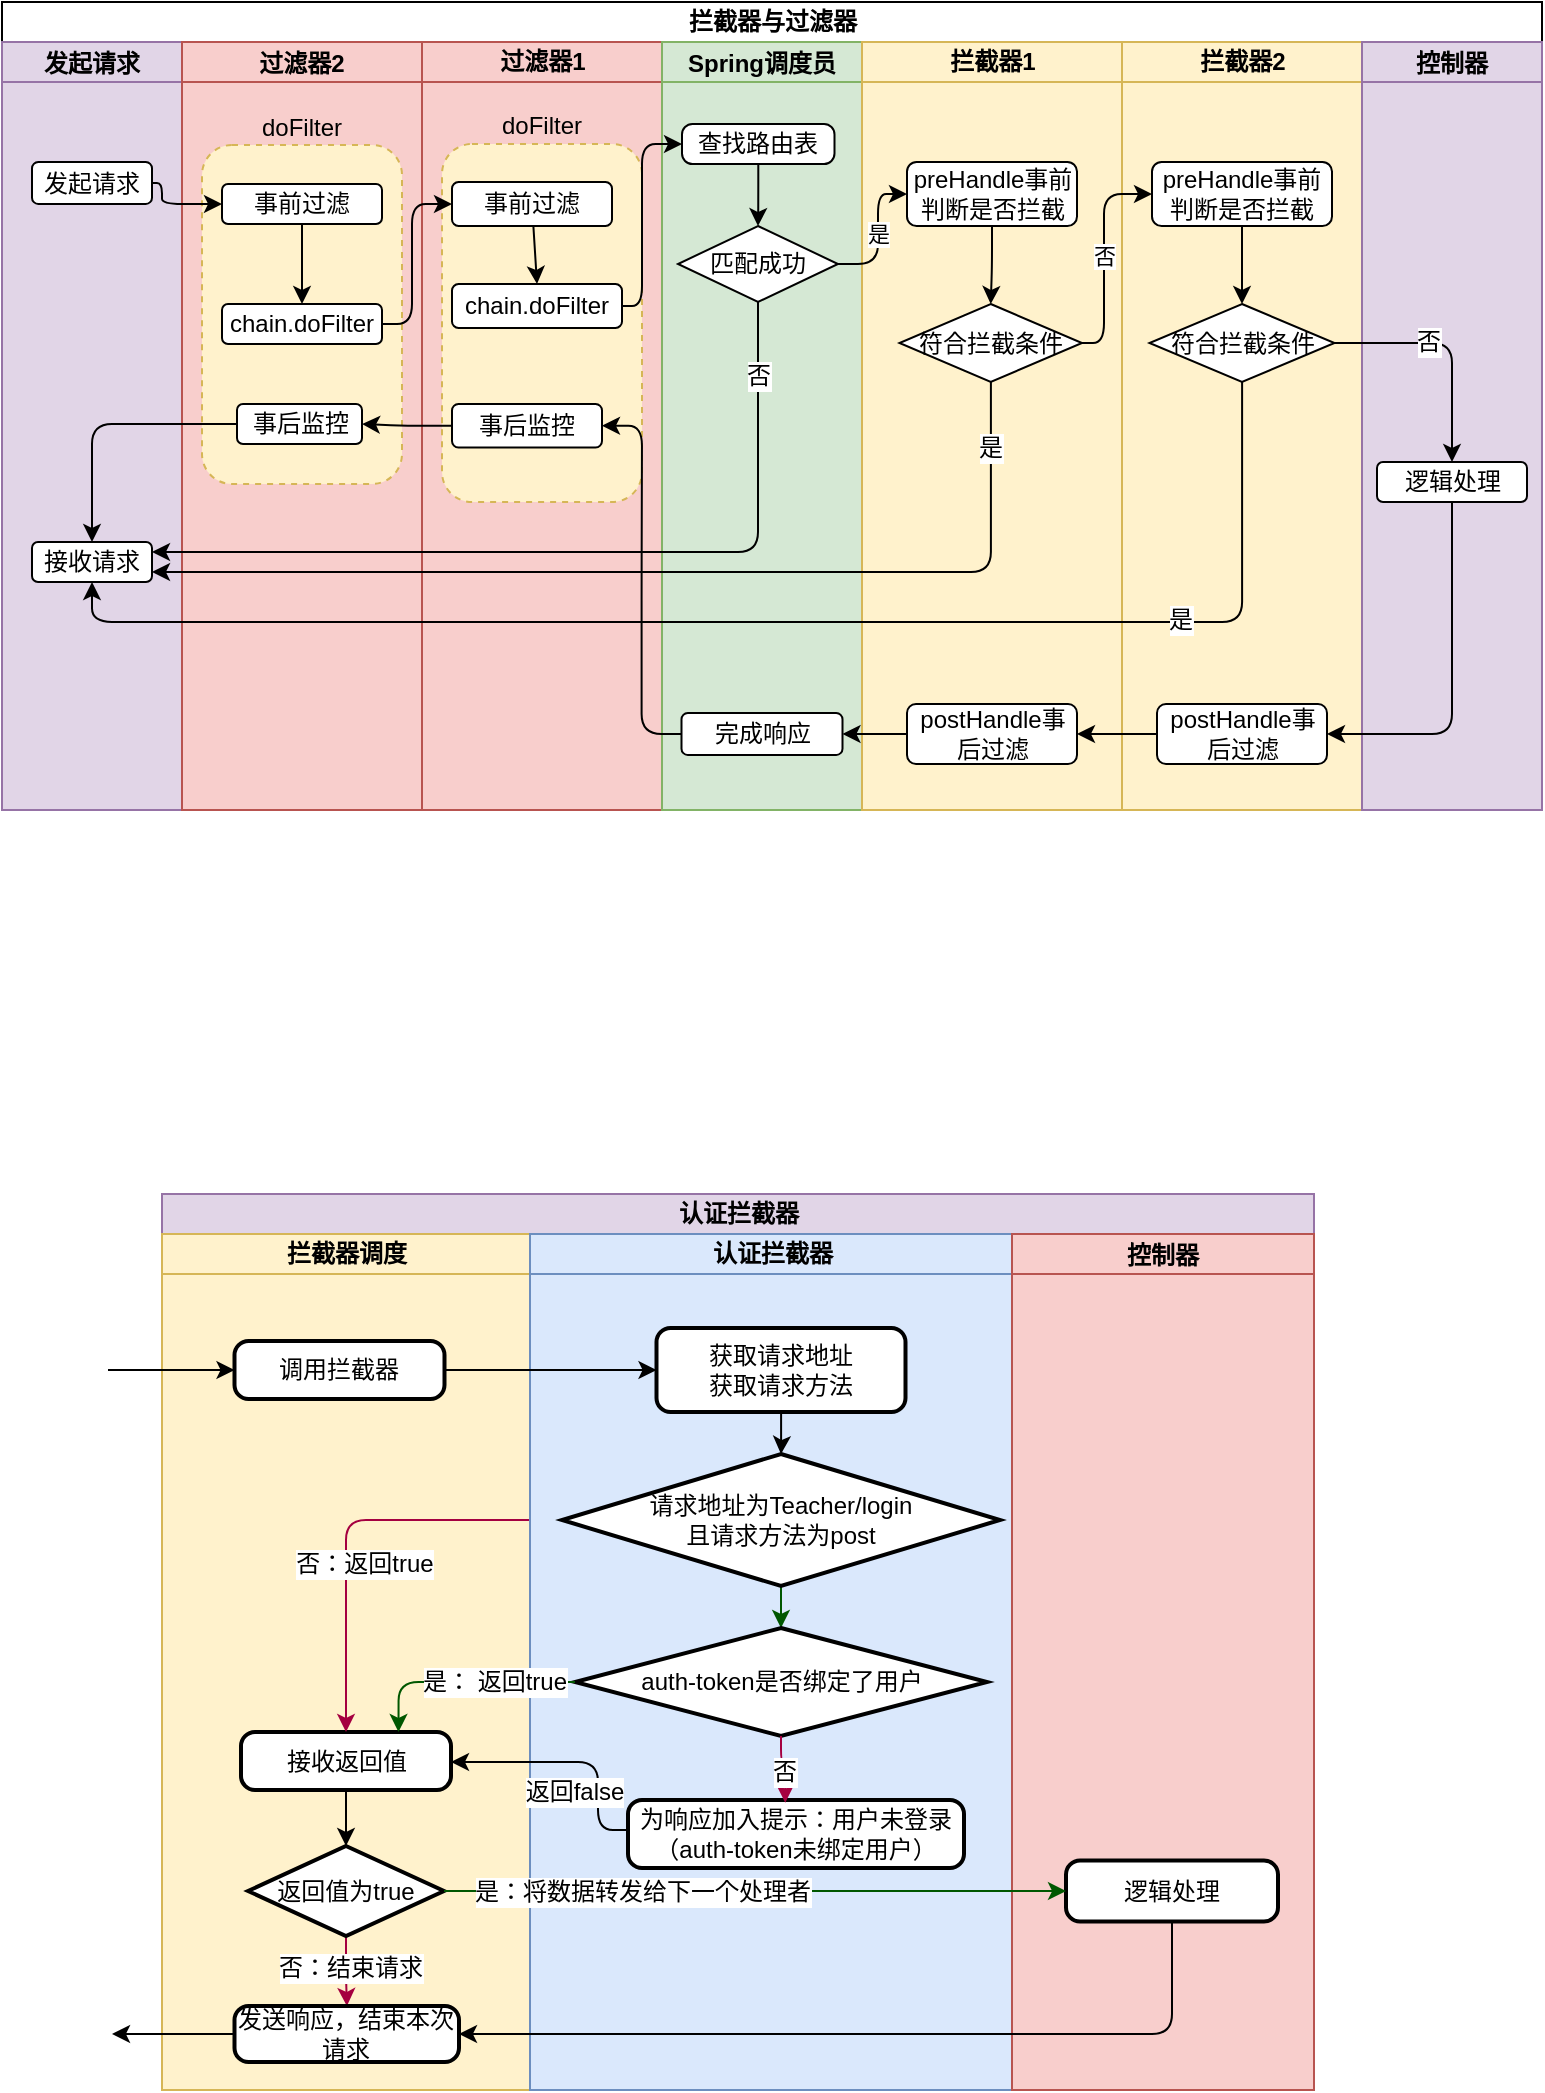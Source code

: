 <mxfile version="12.6.5" type="device"><diagram id="XHt8SprMoG2cUjshS0jG" name="Page-1"><mxGraphModel dx="808" dy="90" grid="0" gridSize="10" guides="1" tooltips="1" connect="1" arrows="1" fold="1" page="0" pageScale="1" pageWidth="827" pageHeight="1169" math="0" shadow="0"><root><mxCell id="0"/><mxCell id="1" parent="0"/><mxCell id="RiXcSWwZozzNOLMSYBWw-17" value="拦截器与过滤器" style="swimlane;html=1;childLayout=stackLayout;resizeParent=1;resizeParentMax=0;startSize=20;swimlaneFillColor=#E1D5E7;" parent="1" vertex="1"><mxGeometry x="119" y="689" width="770" height="404" as="geometry"/></mxCell><mxCell id="RiXcSWwZozzNOLMSYBWw-28" value="发起请求" style="swimlane;startSize=20;fillColor=#e1d5e7;strokeColor=#9673a6;swimlaneFillColor=#E1D5E7;" parent="RiXcSWwZozzNOLMSYBWw-17" vertex="1"><mxGeometry y="20" width="90" height="384" as="geometry"/></mxCell><mxCell id="RiXcSWwZozzNOLMSYBWw-29" value="发起请求" style="rounded=1;whiteSpace=wrap;html=1;" parent="RiXcSWwZozzNOLMSYBWw-28" vertex="1"><mxGeometry x="15" y="60" width="60" height="21" as="geometry"/></mxCell><mxCell id="RiXcSWwZozzNOLMSYBWw-49" value="接收请求" style="rounded=1;whiteSpace=wrap;html=1;" parent="RiXcSWwZozzNOLMSYBWw-28" vertex="1"><mxGeometry x="15" y="250" width="60" height="20" as="geometry"/></mxCell><mxCell id="RiXcSWwZozzNOLMSYBWw-26" value="过滤器2" style="swimlane;startSize=20;fillColor=#f8cecc;strokeColor=#b85450;swimlaneFillColor=#F8CECC;" parent="RiXcSWwZozzNOLMSYBWw-17" vertex="1"><mxGeometry x="90" y="20" width="120" height="384" as="geometry"/></mxCell><mxCell id="RiXcSWwZozzNOLMSYBWw-31" value="doFilter" style="rounded=1;whiteSpace=wrap;html=1;labelPosition=center;verticalLabelPosition=top;align=center;verticalAlign=bottom;dashed=1;fillColor=#fff2cc;strokeColor=#d6b656;" parent="RiXcSWwZozzNOLMSYBWw-26" vertex="1"><mxGeometry x="10" y="51.5" width="100" height="169.5" as="geometry"/></mxCell><mxCell id="RiXcSWwZozzNOLMSYBWw-34" value="事前过滤" style="rounded=1;whiteSpace=wrap;html=1;" parent="RiXcSWwZozzNOLMSYBWw-26" vertex="1"><mxGeometry x="20" y="71" width="80" height="20" as="geometry"/></mxCell><mxCell id="RiXcSWwZozzNOLMSYBWw-35" value="chain.doFilter" style="rounded=1;whiteSpace=wrap;html=1;" parent="RiXcSWwZozzNOLMSYBWw-26" vertex="1"><mxGeometry x="20" y="131" width="80" height="20" as="geometry"/></mxCell><mxCell id="RiXcSWwZozzNOLMSYBWw-36" value="" style="edgeStyle=none;orthogonalLoop=1;jettySize=auto;html=1;" parent="RiXcSWwZozzNOLMSYBWw-26" source="RiXcSWwZozzNOLMSYBWw-34" target="RiXcSWwZozzNOLMSYBWw-35" edge="1"><mxGeometry relative="1" as="geometry"/></mxCell><mxCell id="RiXcSWwZozzNOLMSYBWw-69" value="事后监控" style="rounded=1;whiteSpace=wrap;html=1;" parent="RiXcSWwZozzNOLMSYBWw-26" vertex="1"><mxGeometry x="27.5" y="181" width="62.5" height="20" as="geometry"/></mxCell><mxCell id="RiXcSWwZozzNOLMSYBWw-19" value="过滤器1" style="swimlane;html=1;startSize=20;fillColor=#f8cecc;strokeColor=#b85450;swimlaneFillColor=#F8CECC;" parent="RiXcSWwZozzNOLMSYBWw-17" vertex="1"><mxGeometry x="210" y="20" width="120" height="384" as="geometry"/></mxCell><mxCell id="RiXcSWwZozzNOLMSYBWw-38" value="doFilter" style="rounded=1;whiteSpace=wrap;html=1;labelPosition=center;verticalLabelPosition=top;align=center;verticalAlign=bottom;dashed=1;fillColor=#fff2cc;strokeColor=#d6b656;" parent="RiXcSWwZozzNOLMSYBWw-19" vertex="1"><mxGeometry x="10" y="51" width="100" height="179" as="geometry"/></mxCell><mxCell id="RiXcSWwZozzNOLMSYBWw-41" style="edgeStyle=none;orthogonalLoop=1;jettySize=auto;html=1;entryX=0.5;entryY=0;entryDx=0;entryDy=0;" parent="RiXcSWwZozzNOLMSYBWw-19" source="RiXcSWwZozzNOLMSYBWw-39" target="RiXcSWwZozzNOLMSYBWw-40" edge="1"><mxGeometry relative="1" as="geometry"/></mxCell><mxCell id="RiXcSWwZozzNOLMSYBWw-39" value="事前过滤" style="rounded=1;whiteSpace=wrap;html=1;" parent="RiXcSWwZozzNOLMSYBWw-19" vertex="1"><mxGeometry x="15" y="70" width="80" height="22" as="geometry"/></mxCell><mxCell id="RiXcSWwZozzNOLMSYBWw-40" value="chain.doFilter" style="rounded=1;whiteSpace=wrap;html=1;" parent="RiXcSWwZozzNOLMSYBWw-19" vertex="1"><mxGeometry x="15" y="121" width="85" height="22" as="geometry"/></mxCell><mxCell id="RiXcSWwZozzNOLMSYBWw-68" value="事后监控" style="rounded=1;whiteSpace=wrap;html=1;" parent="RiXcSWwZozzNOLMSYBWw-19" vertex="1"><mxGeometry x="15" y="181" width="75" height="21.75" as="geometry"/></mxCell><mxCell id="RiXcSWwZozzNOLMSYBWw-73" value="Spring调度员" style="swimlane;startSize=20;fillColor=#d5e8d4;strokeColor=#82b366;swimlaneFillColor=#D5E8D4;" parent="RiXcSWwZozzNOLMSYBWw-17" vertex="1"><mxGeometry x="330" y="20" width="100" height="384" as="geometry"/></mxCell><mxCell id="RiXcSWwZozzNOLMSYBWw-77" style="edgeStyle=orthogonalEdgeStyle;rounded=1;orthogonalLoop=1;jettySize=auto;html=1;entryX=0.5;entryY=0;entryDx=0;entryDy=0;" parent="RiXcSWwZozzNOLMSYBWw-73" source="RiXcSWwZozzNOLMSYBWw-74" target="RiXcSWwZozzNOLMSYBWw-75" edge="1"><mxGeometry relative="1" as="geometry"/></mxCell><mxCell id="RiXcSWwZozzNOLMSYBWw-74" value="查找路由表" style="rounded=1;whiteSpace=wrap;html=1;arcSize=26;" parent="RiXcSWwZozzNOLMSYBWw-73" vertex="1"><mxGeometry x="10" y="41" width="76.25" height="20" as="geometry"/></mxCell><mxCell id="RiXcSWwZozzNOLMSYBWw-75" value="匹配成功" style="rhombus;whiteSpace=wrap;html=1;" parent="RiXcSWwZozzNOLMSYBWw-73" vertex="1"><mxGeometry x="8" y="92" width="80" height="38" as="geometry"/></mxCell><mxCell id="RiXcSWwZozzNOLMSYBWw-85" value="完成响应" style="rounded=1;whiteSpace=wrap;html=1;" parent="RiXcSWwZozzNOLMSYBWw-73" vertex="1"><mxGeometry x="9.75" y="335.5" width="80.5" height="21" as="geometry"/></mxCell><mxCell id="RiXcSWwZozzNOLMSYBWw-18" value="拦截器1" style="swimlane;html=1;startSize=20;fillColor=#fff2cc;strokeColor=#d6b656;swimlaneFillColor=#FFF2CC;" parent="RiXcSWwZozzNOLMSYBWw-17" vertex="1"><mxGeometry x="430" y="20" width="130" height="384" as="geometry"/></mxCell><mxCell id="RiXcSWwZozzNOLMSYBWw-46" style="edgeStyle=orthogonalEdgeStyle;rounded=1;orthogonalLoop=1;jettySize=auto;html=1;entryX=0.5;entryY=0;entryDx=0;entryDy=0;" parent="RiXcSWwZozzNOLMSYBWw-18" source="RiXcSWwZozzNOLMSYBWw-42" target="RiXcSWwZozzNOLMSYBWw-45" edge="1"><mxGeometry relative="1" as="geometry"/></mxCell><mxCell id="RiXcSWwZozzNOLMSYBWw-42" value="preHandle事前判断是否拦截" style="rounded=1;whiteSpace=wrap;html=1;" parent="RiXcSWwZozzNOLMSYBWw-18" vertex="1"><mxGeometry x="22.5" y="60" width="85" height="32" as="geometry"/></mxCell><mxCell id="RiXcSWwZozzNOLMSYBWw-45" value="符合拦截条件" style="rhombus;whiteSpace=wrap;html=1;" parent="RiXcSWwZozzNOLMSYBWw-18" vertex="1"><mxGeometry x="18.75" y="131" width="91.25" height="39" as="geometry"/></mxCell><mxCell id="RiXcSWwZozzNOLMSYBWw-66" value="postHandle事后过滤" style="rounded=1;whiteSpace=wrap;html=1;" parent="RiXcSWwZozzNOLMSYBWw-18" vertex="1"><mxGeometry x="22.5" y="331" width="85" height="30" as="geometry"/></mxCell><mxCell id="RiXcSWwZozzNOLMSYBWw-20" value="拦截器2" style="swimlane;html=1;startSize=20;fillColor=#fff2cc;strokeColor=#d6b656;swimlaneFillColor=#FFF2CC;" parent="RiXcSWwZozzNOLMSYBWw-17" vertex="1"><mxGeometry x="560" y="20" width="120" height="384" as="geometry"/></mxCell><mxCell id="RiXcSWwZozzNOLMSYBWw-52" value="preHandle事前判断是否拦截" style="rounded=1;whiteSpace=wrap;html=1;" parent="RiXcSWwZozzNOLMSYBWw-20" vertex="1"><mxGeometry x="15" y="60" width="90" height="32" as="geometry"/></mxCell><mxCell id="RiXcSWwZozzNOLMSYBWw-53" style="edgeStyle=orthogonalEdgeStyle;rounded=1;orthogonalLoop=1;jettySize=auto;html=1;entryX=0.5;entryY=0;entryDx=0;entryDy=0;" parent="RiXcSWwZozzNOLMSYBWw-20" source="RiXcSWwZozzNOLMSYBWw-52" target="RiXcSWwZozzNOLMSYBWw-54" edge="1"><mxGeometry relative="1" as="geometry"/></mxCell><mxCell id="RiXcSWwZozzNOLMSYBWw-54" value="符合拦截条件" style="rhombus;whiteSpace=wrap;html=1;" parent="RiXcSWwZozzNOLMSYBWw-20" vertex="1"><mxGeometry x="13.75" y="131" width="92.5" height="39" as="geometry"/></mxCell><mxCell id="RiXcSWwZozzNOLMSYBWw-62" value="postHandle事后过滤" style="rounded=1;whiteSpace=wrap;html=1;" parent="RiXcSWwZozzNOLMSYBWw-20" vertex="1"><mxGeometry x="17.5" y="331" width="85" height="30" as="geometry"/></mxCell><mxCell id="RiXcSWwZozzNOLMSYBWw-32" value="" style="edgeStyle=orthogonalEdgeStyle;orthogonalLoop=1;jettySize=auto;html=1;entryX=0;entryY=0.5;entryDx=0;entryDy=0;" parent="RiXcSWwZozzNOLMSYBWw-17" source="RiXcSWwZozzNOLMSYBWw-29" target="RiXcSWwZozzNOLMSYBWw-34" edge="1"><mxGeometry relative="1" as="geometry"><Array as="points"><mxPoint x="80" y="91"/><mxPoint x="80" y="101"/></Array></mxGeometry></mxCell><mxCell id="RiXcSWwZozzNOLMSYBWw-44" style="edgeStyle=orthogonalEdgeStyle;rounded=1;orthogonalLoop=1;jettySize=auto;html=1;entryX=0;entryY=0.5;entryDx=0;entryDy=0;" parent="RiXcSWwZozzNOLMSYBWw-17" source="RiXcSWwZozzNOLMSYBWw-35" target="RiXcSWwZozzNOLMSYBWw-39" edge="1"><mxGeometry relative="1" as="geometry"><Array as="points"><mxPoint x="205" y="161"/><mxPoint x="205" y="101"/></Array></mxGeometry></mxCell><mxCell id="RiXcSWwZozzNOLMSYBWw-50" style="edgeStyle=orthogonalEdgeStyle;rounded=1;orthogonalLoop=1;jettySize=auto;html=1;entryX=1;entryY=0.75;entryDx=0;entryDy=0;" parent="RiXcSWwZozzNOLMSYBWw-17" source="RiXcSWwZozzNOLMSYBWw-45" target="RiXcSWwZozzNOLMSYBWw-49" edge="1"><mxGeometry relative="1" as="geometry"><Array as="points"><mxPoint x="494" y="285"/></Array></mxGeometry></mxCell><mxCell id="RiXcSWwZozzNOLMSYBWw-51" value="是" style="text;html=1;align=center;verticalAlign=middle;resizable=0;points=[];labelBackgroundColor=#ffffff;" parent="RiXcSWwZozzNOLMSYBWw-50" vertex="1" connectable="0"><mxGeometry x="-0.873" y="-1" relative="1" as="geometry"><mxPoint as="offset"/></mxGeometry></mxCell><mxCell id="RiXcSWwZozzNOLMSYBWw-55" value="否" style="edgeStyle=orthogonalEdgeStyle;rounded=1;orthogonalLoop=1;jettySize=auto;html=1;entryX=0;entryY=0.5;entryDx=0;entryDy=0;" parent="RiXcSWwZozzNOLMSYBWw-17" source="RiXcSWwZozzNOLMSYBWw-45" target="RiXcSWwZozzNOLMSYBWw-52" edge="1"><mxGeometry relative="1" as="geometry"><Array as="points"><mxPoint x="551" y="171"/><mxPoint x="551" y="96"/></Array></mxGeometry></mxCell><mxCell id="RiXcSWwZozzNOLMSYBWw-56" style="edgeStyle=orthogonalEdgeStyle;rounded=1;orthogonalLoop=1;jettySize=auto;html=1;entryX=0.5;entryY=1;entryDx=0;entryDy=0;" parent="RiXcSWwZozzNOLMSYBWw-17" source="RiXcSWwZozzNOLMSYBWw-54" target="RiXcSWwZozzNOLMSYBWw-49" edge="1"><mxGeometry relative="1" as="geometry"><Array as="points"><mxPoint x="620" y="310"/><mxPoint x="45" y="310"/></Array></mxGeometry></mxCell><mxCell id="RiXcSWwZozzNOLMSYBWw-57" value="是" style="text;html=1;align=center;verticalAlign=middle;resizable=0;points=[];labelBackgroundColor=#ffffff;" parent="RiXcSWwZozzNOLMSYBWw-56" vertex="1" connectable="0"><mxGeometry x="-0.291" y="-1" relative="1" as="geometry"><mxPoint x="101.73" as="offset"/></mxGeometry></mxCell><mxCell id="RiXcSWwZozzNOLMSYBWw-67" style="edgeStyle=orthogonalEdgeStyle;rounded=1;orthogonalLoop=1;jettySize=auto;html=1;entryX=1;entryY=0.5;entryDx=0;entryDy=0;" parent="RiXcSWwZozzNOLMSYBWw-17" source="RiXcSWwZozzNOLMSYBWw-62" target="RiXcSWwZozzNOLMSYBWw-66" edge="1"><mxGeometry relative="1" as="geometry"/></mxCell><mxCell id="RiXcSWwZozzNOLMSYBWw-71" style="edgeStyle=orthogonalEdgeStyle;rounded=1;orthogonalLoop=1;jettySize=auto;html=1;entryX=1;entryY=0.5;entryDx=0;entryDy=0;" parent="RiXcSWwZozzNOLMSYBWw-17" source="RiXcSWwZozzNOLMSYBWw-68" target="RiXcSWwZozzNOLMSYBWw-69" edge="1"><mxGeometry relative="1" as="geometry"/></mxCell><mxCell id="RiXcSWwZozzNOLMSYBWw-72" style="edgeStyle=orthogonalEdgeStyle;rounded=1;orthogonalLoop=1;jettySize=auto;html=1;entryX=0.5;entryY=0;entryDx=0;entryDy=0;" parent="RiXcSWwZozzNOLMSYBWw-17" source="RiXcSWwZozzNOLMSYBWw-69" target="RiXcSWwZozzNOLMSYBWw-49" edge="1"><mxGeometry relative="1" as="geometry"/></mxCell><mxCell id="RiXcSWwZozzNOLMSYBWw-78" style="edgeStyle=orthogonalEdgeStyle;rounded=1;orthogonalLoop=1;jettySize=auto;html=1;entryX=1;entryY=0.25;entryDx=0;entryDy=0;" parent="RiXcSWwZozzNOLMSYBWw-17" source="RiXcSWwZozzNOLMSYBWw-75" target="RiXcSWwZozzNOLMSYBWw-49" edge="1"><mxGeometry relative="1" as="geometry"><Array as="points"><mxPoint x="378" y="275"/></Array></mxGeometry></mxCell><mxCell id="RiXcSWwZozzNOLMSYBWw-79" value="否" style="text;html=1;align=center;verticalAlign=middle;resizable=0;points=[];labelBackgroundColor=#ffffff;" parent="RiXcSWwZozzNOLMSYBWw-78" vertex="1" connectable="0"><mxGeometry x="-0.829" relative="1" as="geometry"><mxPoint as="offset"/></mxGeometry></mxCell><mxCell id="RiXcSWwZozzNOLMSYBWw-80" value="是" style="edgeStyle=orthogonalEdgeStyle;rounded=1;orthogonalLoop=1;jettySize=auto;html=1;entryX=0;entryY=0.5;entryDx=0;entryDy=0;" parent="RiXcSWwZozzNOLMSYBWw-17" source="RiXcSWwZozzNOLMSYBWw-75" target="RiXcSWwZozzNOLMSYBWw-42" edge="1"><mxGeometry relative="1" as="geometry"/></mxCell><mxCell id="RiXcSWwZozzNOLMSYBWw-83" style="edgeStyle=orthogonalEdgeStyle;rounded=1;orthogonalLoop=1;jettySize=auto;html=1;entryX=0;entryY=0.5;entryDx=0;entryDy=0;" parent="RiXcSWwZozzNOLMSYBWw-17" source="RiXcSWwZozzNOLMSYBWw-40" target="RiXcSWwZozzNOLMSYBWw-74" edge="1"><mxGeometry relative="1" as="geometry"><Array as="points"><mxPoint x="320" y="152"/><mxPoint x="320" y="71"/></Array></mxGeometry></mxCell><mxCell id="RiXcSWwZozzNOLMSYBWw-27" value="控制器" style="swimlane;startSize=20;fillColor=#e1d5e7;strokeColor=#9673a6;swimlaneFillColor=#E1D5E7;" parent="RiXcSWwZozzNOLMSYBWw-17" vertex="1"><mxGeometry x="680" y="20" width="90" height="384" as="geometry"/></mxCell><mxCell id="RiXcSWwZozzNOLMSYBWw-58" value="逻辑处理" style="rounded=1;whiteSpace=wrap;html=1;" parent="RiXcSWwZozzNOLMSYBWw-27" vertex="1"><mxGeometry x="7.5" y="210" width="75" height="20" as="geometry"/></mxCell><mxCell id="RiXcSWwZozzNOLMSYBWw-86" value="" style="edgeStyle=orthogonalEdgeStyle;rounded=1;orthogonalLoop=1;jettySize=auto;html=1;" parent="RiXcSWwZozzNOLMSYBWw-17" source="RiXcSWwZozzNOLMSYBWw-66" target="RiXcSWwZozzNOLMSYBWw-85" edge="1"><mxGeometry relative="1" as="geometry"/></mxCell><mxCell id="RiXcSWwZozzNOLMSYBWw-87" style="edgeStyle=orthogonalEdgeStyle;rounded=1;orthogonalLoop=1;jettySize=auto;html=1;entryX=1;entryY=0.5;entryDx=0;entryDy=0;" parent="RiXcSWwZozzNOLMSYBWw-17" source="RiXcSWwZozzNOLMSYBWw-85" target="RiXcSWwZozzNOLMSYBWw-68" edge="1"><mxGeometry relative="1" as="geometry"/></mxCell><mxCell id="RiXcSWwZozzNOLMSYBWw-60" style="edgeStyle=orthogonalEdgeStyle;rounded=1;orthogonalLoop=1;jettySize=auto;html=1;" parent="RiXcSWwZozzNOLMSYBWw-17" source="RiXcSWwZozzNOLMSYBWw-54" target="RiXcSWwZozzNOLMSYBWw-58" edge="1"><mxGeometry relative="1" as="geometry"/></mxCell><mxCell id="RiXcSWwZozzNOLMSYBWw-65" value="否" style="text;html=1;align=center;verticalAlign=middle;resizable=0;points=[];labelBackgroundColor=#ffffff;" parent="RiXcSWwZozzNOLMSYBWw-60" vertex="1" connectable="0"><mxGeometry x="-0.22" y="1" relative="1" as="geometry"><mxPoint as="offset"/></mxGeometry></mxCell><mxCell id="RiXcSWwZozzNOLMSYBWw-64" style="edgeStyle=orthogonalEdgeStyle;rounded=1;orthogonalLoop=1;jettySize=auto;html=1;entryX=1;entryY=0.5;entryDx=0;entryDy=0;" parent="RiXcSWwZozzNOLMSYBWw-17" source="RiXcSWwZozzNOLMSYBWw-58" target="RiXcSWwZozzNOLMSYBWw-62" edge="1"><mxGeometry relative="1" as="geometry"><Array as="points"><mxPoint x="725" y="366"/></Array></mxGeometry></mxCell><mxCell id="dNIcOnwfSzdVgk4yrkQH-24" value="认证拦截器" style="swimlane;html=1;childLayout=stackLayout;resizeParent=1;resizeParentMax=0;startSize=20;fillColor=#e1d5e7;strokeColor=#9673a6;" vertex="1" parent="1"><mxGeometry x="199" y="1285" width="576" height="448" as="geometry"/></mxCell><mxCell id="dNIcOnwfSzdVgk4yrkQH-25" value="拦截器调度" style="swimlane;html=1;startSize=20;fillColor=#fff2cc;strokeColor=#d6b656;swimlaneFillColor=#FFF2CC;" vertex="1" parent="dNIcOnwfSzdVgk4yrkQH-24"><mxGeometry y="20" width="184" height="428" as="geometry"/></mxCell><mxCell id="dNIcOnwfSzdVgk4yrkQH-28" value="调用拦截器" style="rounded=1;whiteSpace=wrap;html=1;absoluteArcSize=1;arcSize=14;strokeWidth=2;" vertex="1" parent="dNIcOnwfSzdVgk4yrkQH-25"><mxGeometry x="36.25" y="53.5" width="105" height="29" as="geometry"/></mxCell><mxCell id="dNIcOnwfSzdVgk4yrkQH-43" style="edgeStyle=orthogonalEdgeStyle;rounded=1;orthogonalLoop=1;jettySize=auto;html=1;" edge="1" parent="dNIcOnwfSzdVgk4yrkQH-25" source="dNIcOnwfSzdVgk4yrkQH-29" target="dNIcOnwfSzdVgk4yrkQH-41"><mxGeometry relative="1" as="geometry"/></mxCell><mxCell id="dNIcOnwfSzdVgk4yrkQH-29" value="接收返回值" style="rounded=1;whiteSpace=wrap;html=1;absoluteArcSize=1;arcSize=14;strokeWidth=2;" vertex="1" parent="dNIcOnwfSzdVgk4yrkQH-25"><mxGeometry x="39.5" y="249" width="105" height="29" as="geometry"/></mxCell><mxCell id="dNIcOnwfSzdVgk4yrkQH-48" style="edgeStyle=orthogonalEdgeStyle;rounded=1;orthogonalLoop=1;jettySize=auto;html=1;fillColor=#d80073;strokeColor=#A50040;" edge="1" parent="dNIcOnwfSzdVgk4yrkQH-25" source="dNIcOnwfSzdVgk4yrkQH-41" target="dNIcOnwfSzdVgk4yrkQH-20"><mxGeometry relative="1" as="geometry"/></mxCell><mxCell id="dNIcOnwfSzdVgk4yrkQH-50" value="否：结束请求" style="text;html=1;align=center;verticalAlign=middle;resizable=0;points=[];labelBackgroundColor=#ffffff;" vertex="1" connectable="0" parent="dNIcOnwfSzdVgk4yrkQH-48"><mxGeometry x="0.672" y="13" relative="1" as="geometry"><mxPoint x="-12" y="-13" as="offset"/></mxGeometry></mxCell><mxCell id="dNIcOnwfSzdVgk4yrkQH-41" value="返回值为true" style="strokeWidth=2;html=1;shape=mxgraph.flowchart.decision;whiteSpace=wrap;" vertex="1" parent="dNIcOnwfSzdVgk4yrkQH-25"><mxGeometry x="43" y="306" width="98" height="45" as="geometry"/></mxCell><mxCell id="dNIcOnwfSzdVgk4yrkQH-20" value="发送响应，结束本次请求" style="rounded=1;whiteSpace=wrap;html=1;absoluteArcSize=1;arcSize=14;strokeWidth=2;" vertex="1" parent="dNIcOnwfSzdVgk4yrkQH-25"><mxGeometry x="36.25" y="386" width="112.25" height="28" as="geometry"/></mxCell><mxCell id="dNIcOnwfSzdVgk4yrkQH-30" style="edgeStyle=orthogonalEdgeStyle;rounded=1;orthogonalLoop=1;jettySize=auto;html=1;fillColor=#d80073;strokeColor=#A50040;" edge="1" parent="dNIcOnwfSzdVgk4yrkQH-24" source="dNIcOnwfSzdVgk4yrkQH-4" target="dNIcOnwfSzdVgk4yrkQH-29"><mxGeometry relative="1" as="geometry"/></mxCell><mxCell id="dNIcOnwfSzdVgk4yrkQH-31" value="否：返回true" style="text;html=1;align=center;verticalAlign=middle;resizable=0;points=[];labelBackgroundColor=#ffffff;" vertex="1" connectable="0" parent="dNIcOnwfSzdVgk4yrkQH-30"><mxGeometry x="-0.08" y="1" relative="1" as="geometry"><mxPoint x="-0.57" y="20.51" as="offset"/></mxGeometry></mxCell><mxCell id="dNIcOnwfSzdVgk4yrkQH-26" value="认证拦截器" style="swimlane;html=1;startSize=20;fillColor=#dae8fc;strokeColor=#6c8ebf;swimlaneFillColor=#DAE8FC;" vertex="1" parent="dNIcOnwfSzdVgk4yrkQH-24"><mxGeometry x="184" y="20" width="241" height="428" as="geometry"/></mxCell><mxCell id="dNIcOnwfSzdVgk4yrkQH-32" style="edgeStyle=orthogonalEdgeStyle;rounded=0;orthogonalLoop=1;jettySize=auto;html=1;" edge="1" parent="dNIcOnwfSzdVgk4yrkQH-26" source="dNIcOnwfSzdVgk4yrkQH-3" target="dNIcOnwfSzdVgk4yrkQH-4"><mxGeometry relative="1" as="geometry"/></mxCell><mxCell id="dNIcOnwfSzdVgk4yrkQH-3" value="获取请求地址&lt;br&gt;获取请求方法" style="rounded=1;whiteSpace=wrap;html=1;absoluteArcSize=1;arcSize=14;strokeWidth=2;" vertex="1" parent="dNIcOnwfSzdVgk4yrkQH-26"><mxGeometry x="63.25" y="47" width="124.5" height="42" as="geometry"/></mxCell><mxCell id="dNIcOnwfSzdVgk4yrkQH-34" value="" style="edgeStyle=orthogonalEdgeStyle;rounded=0;orthogonalLoop=1;jettySize=auto;html=1;fillColor=#008a00;strokeColor=#005700;" edge="1" parent="dNIcOnwfSzdVgk4yrkQH-26" source="dNIcOnwfSzdVgk4yrkQH-4" target="dNIcOnwfSzdVgk4yrkQH-33"><mxGeometry relative="1" as="geometry"/></mxCell><mxCell id="dNIcOnwfSzdVgk4yrkQH-4" value="请求地址为Teacher/login&lt;br&gt;且请求方法为post" style="strokeWidth=2;html=1;shape=mxgraph.flowchart.decision;whiteSpace=wrap;" vertex="1" parent="dNIcOnwfSzdVgk4yrkQH-26"><mxGeometry x="16" y="110" width="219" height="66" as="geometry"/></mxCell><mxCell id="dNIcOnwfSzdVgk4yrkQH-33" value="auth-token是否绑定了用户" style="strokeWidth=2;html=1;shape=mxgraph.flowchart.decision;whiteSpace=wrap;" vertex="1" parent="dNIcOnwfSzdVgk4yrkQH-26"><mxGeometry x="22.5" y="197" width="206" height="54" as="geometry"/></mxCell><mxCell id="dNIcOnwfSzdVgk4yrkQH-54" value="为响应加入提示：用户未登录（auth-token未绑定用户）" style="rounded=1;whiteSpace=wrap;html=1;absoluteArcSize=1;arcSize=14;strokeWidth=2;" vertex="1" parent="dNIcOnwfSzdVgk4yrkQH-26"><mxGeometry x="49" y="283" width="168" height="34" as="geometry"/></mxCell><mxCell id="dNIcOnwfSzdVgk4yrkQH-37" style="edgeStyle=orthogonalEdgeStyle;rounded=1;orthogonalLoop=1;jettySize=auto;html=1;fillColor=#d80073;strokeColor=#A50040;entryX=0.468;entryY=0.04;entryDx=0;entryDy=0;entryPerimeter=0;" edge="1" parent="dNIcOnwfSzdVgk4yrkQH-26" source="dNIcOnwfSzdVgk4yrkQH-33" target="dNIcOnwfSzdVgk4yrkQH-54"><mxGeometry relative="1" as="geometry"><mxPoint x="170" y="271" as="targetPoint"/><Array as="points"><mxPoint x="125" y="264"/><mxPoint x="127" y="264"/></Array></mxGeometry></mxCell><mxCell id="dNIcOnwfSzdVgk4yrkQH-38" value="否" style="text;html=1;align=center;verticalAlign=middle;resizable=0;points=[];labelBackgroundColor=#ffffff;" vertex="1" connectable="0" parent="dNIcOnwfSzdVgk4yrkQH-37"><mxGeometry x="0.092" y="-1" relative="1" as="geometry"><mxPoint as="offset"/></mxGeometry></mxCell><mxCell id="dNIcOnwfSzdVgk4yrkQH-40" value="控制器" style="swimlane;startSize=20;fillColor=#f8cecc;strokeColor=#b85450;swimlaneFillColor=#F8CECC;" vertex="1" parent="dNIcOnwfSzdVgk4yrkQH-24"><mxGeometry x="425" y="20" width="151" height="428" as="geometry"/></mxCell><mxCell id="dNIcOnwfSzdVgk4yrkQH-17" value="逻辑处理" style="rounded=1;whiteSpace=wrap;html=1;absoluteArcSize=1;arcSize=14;strokeWidth=2;" vertex="1" parent="dNIcOnwfSzdVgk4yrkQH-40"><mxGeometry x="27" y="313.25" width="106" height="30.5" as="geometry"/></mxCell><mxCell id="dNIcOnwfSzdVgk4yrkQH-42" style="edgeStyle=orthogonalEdgeStyle;rounded=1;orthogonalLoop=1;jettySize=auto;html=1;fillColor=#008a00;strokeColor=#005700;" edge="1" parent="dNIcOnwfSzdVgk4yrkQH-24" source="dNIcOnwfSzdVgk4yrkQH-41" target="dNIcOnwfSzdVgk4yrkQH-17"><mxGeometry relative="1" as="geometry"/></mxCell><mxCell id="dNIcOnwfSzdVgk4yrkQH-49" value="是：将数据转发给下一个处理者" style="text;html=1;align=center;verticalAlign=middle;resizable=0;points=[];labelBackgroundColor=#ffffff;" vertex="1" connectable="0" parent="dNIcOnwfSzdVgk4yrkQH-42"><mxGeometry x="-0.287" y="-1" relative="1" as="geometry"><mxPoint x="-12.03" y="-1.02" as="offset"/></mxGeometry></mxCell><mxCell id="dNIcOnwfSzdVgk4yrkQH-44" style="edgeStyle=orthogonalEdgeStyle;rounded=1;orthogonalLoop=1;jettySize=auto;html=1;entryX=0.75;entryY=0;entryDx=0;entryDy=0;fillColor=#008a00;strokeColor=#005700;" edge="1" parent="dNIcOnwfSzdVgk4yrkQH-24" source="dNIcOnwfSzdVgk4yrkQH-33" target="dNIcOnwfSzdVgk4yrkQH-29"><mxGeometry relative="1" as="geometry"/></mxCell><mxCell id="dNIcOnwfSzdVgk4yrkQH-45" value="是： 返回true" style="text;html=1;align=center;verticalAlign=middle;resizable=0;points=[];labelBackgroundColor=#ffffff;" vertex="1" connectable="0" parent="dNIcOnwfSzdVgk4yrkQH-44"><mxGeometry x="0.154" y="-2" relative="1" as="geometry"><mxPoint x="24.28" y="1.97" as="offset"/></mxGeometry></mxCell><mxCell id="dNIcOnwfSzdVgk4yrkQH-47" style="edgeStyle=orthogonalEdgeStyle;rounded=1;orthogonalLoop=1;jettySize=auto;html=1;entryX=1;entryY=0.5;entryDx=0;entryDy=0;" edge="1" parent="dNIcOnwfSzdVgk4yrkQH-24" source="dNIcOnwfSzdVgk4yrkQH-17" target="dNIcOnwfSzdVgk4yrkQH-20"><mxGeometry relative="1" as="geometry"><Array as="points"><mxPoint x="505" y="420"/></Array></mxGeometry></mxCell><mxCell id="dNIcOnwfSzdVgk4yrkQH-51" style="edgeStyle=orthogonalEdgeStyle;rounded=1;orthogonalLoop=1;jettySize=auto;html=1;entryX=0;entryY=0.5;entryDx=0;entryDy=0;" edge="1" parent="dNIcOnwfSzdVgk4yrkQH-24" source="dNIcOnwfSzdVgk4yrkQH-28" target="dNIcOnwfSzdVgk4yrkQH-3"><mxGeometry relative="1" as="geometry"/></mxCell><mxCell id="dNIcOnwfSzdVgk4yrkQH-55" style="edgeStyle=orthogonalEdgeStyle;rounded=1;orthogonalLoop=1;jettySize=auto;html=1;startArrow=none;startFill=0;endArrow=classic;endFill=1;" edge="1" parent="dNIcOnwfSzdVgk4yrkQH-24" source="dNIcOnwfSzdVgk4yrkQH-54" target="dNIcOnwfSzdVgk4yrkQH-29"><mxGeometry relative="1" as="geometry"><Array as="points"><mxPoint x="218" y="318"/><mxPoint x="218" y="284"/></Array></mxGeometry></mxCell><mxCell id="dNIcOnwfSzdVgk4yrkQH-56" value="返回false" style="text;html=1;align=center;verticalAlign=middle;resizable=0;points=[];labelBackgroundColor=#ffffff;" vertex="1" connectable="0" parent="dNIcOnwfSzdVgk4yrkQH-55"><mxGeometry x="0.506" relative="1" as="geometry"><mxPoint x="31.14" y="14.52" as="offset"/></mxGeometry></mxCell><mxCell id="dNIcOnwfSzdVgk4yrkQH-52" style="edgeStyle=orthogonalEdgeStyle;rounded=1;orthogonalLoop=1;jettySize=auto;html=1;endArrow=none;endFill=0;startArrow=classic;startFill=1;" edge="1" parent="1" source="dNIcOnwfSzdVgk4yrkQH-28"><mxGeometry relative="1" as="geometry"><mxPoint x="172" y="1373" as="targetPoint"/></mxGeometry></mxCell><mxCell id="dNIcOnwfSzdVgk4yrkQH-53" style="edgeStyle=orthogonalEdgeStyle;rounded=1;orthogonalLoop=1;jettySize=auto;html=1;startArrow=none;startFill=0;endArrow=classic;endFill=1;" edge="1" parent="1" source="dNIcOnwfSzdVgk4yrkQH-20"><mxGeometry relative="1" as="geometry"><mxPoint x="174" y="1705" as="targetPoint"/><Array as="points"><mxPoint x="174" y="1705"/></Array></mxGeometry></mxCell></root></mxGraphModel></diagram></mxfile>